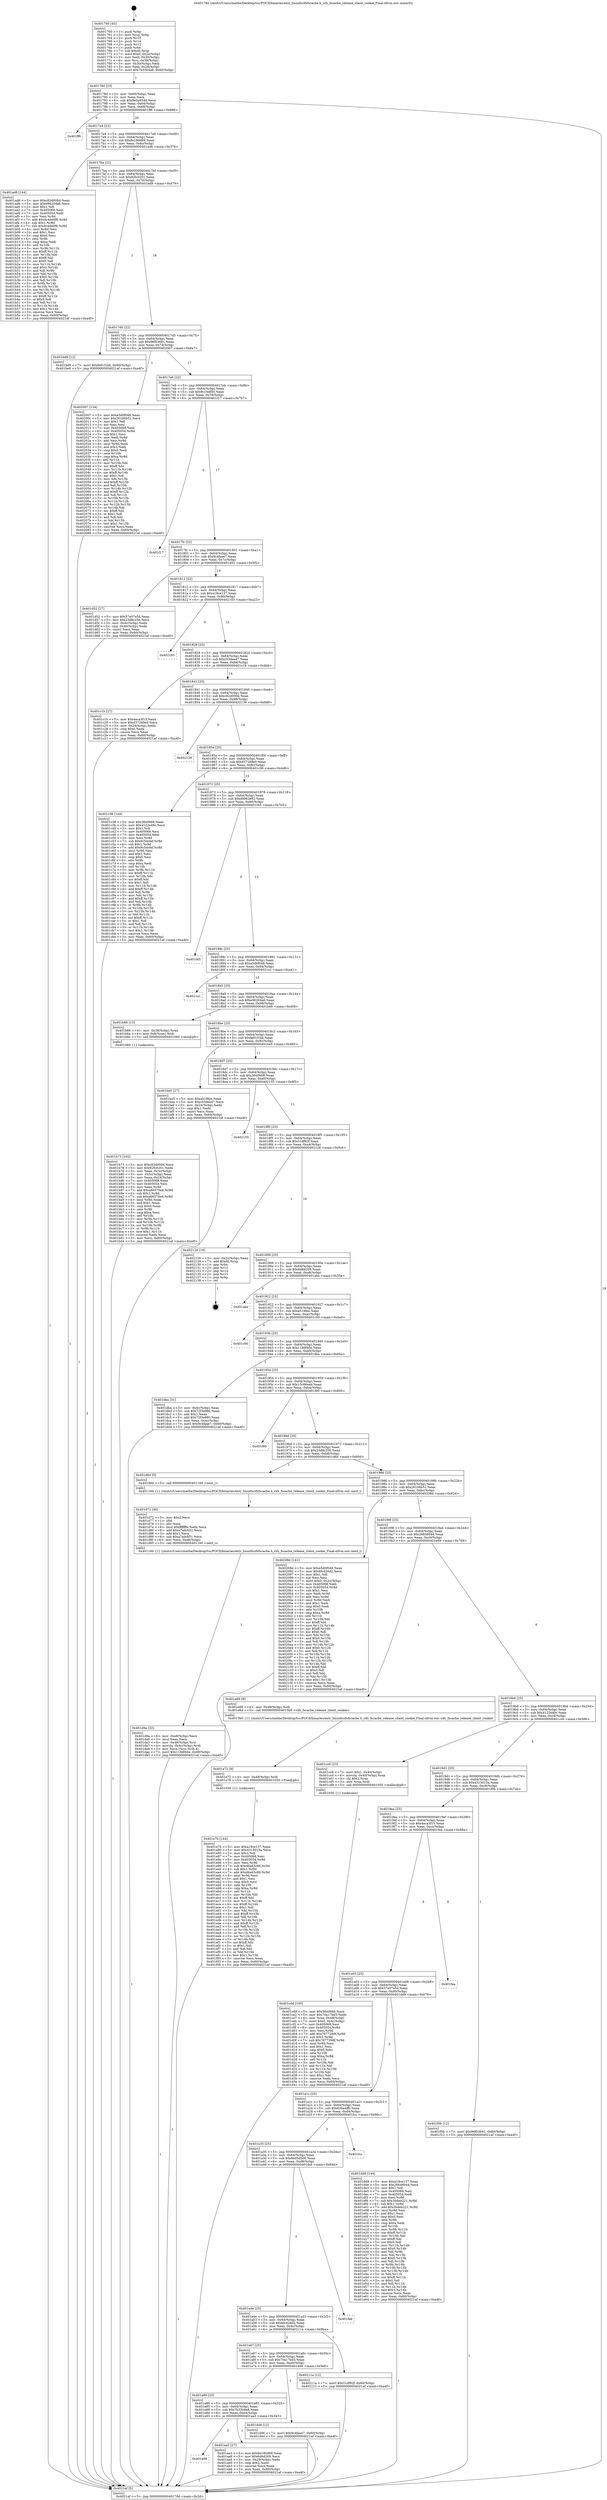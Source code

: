 digraph "0x401760" {
  label = "0x401760 (/mnt/c/Users/mathe/Desktop/tcc/POCII/binaries/extr_linuxfscifsfscache.h_cifs_fscache_release_client_cookie_Final-ollvm.out::main(0))"
  labelloc = "t"
  node[shape=record]

  Entry [label="",width=0.3,height=0.3,shape=circle,fillcolor=black,style=filled]
  "0x40178d" [label="{
     0x40178d [23]\l
     | [instrs]\l
     &nbsp;&nbsp;0x40178d \<+3\>: mov -0x60(%rbp),%eax\l
     &nbsp;&nbsp;0x401790 \<+2\>: mov %eax,%ecx\l
     &nbsp;&nbsp;0x401792 \<+6\>: sub $0x8e0a9348,%ecx\l
     &nbsp;&nbsp;0x401798 \<+3\>: mov %eax,-0x64(%rbp)\l
     &nbsp;&nbsp;0x40179b \<+3\>: mov %ecx,-0x68(%rbp)\l
     &nbsp;&nbsp;0x40179e \<+6\>: je 0000000000401ff6 \<main+0x896\>\l
  }"]
  "0x401ff6" [label="{
     0x401ff6\l
  }", style=dashed]
  "0x4017a4" [label="{
     0x4017a4 [22]\l
     | [instrs]\l
     &nbsp;&nbsp;0x4017a4 \<+5\>: jmp 00000000004017a9 \<main+0x49\>\l
     &nbsp;&nbsp;0x4017a9 \<+3\>: mov -0x64(%rbp),%eax\l
     &nbsp;&nbsp;0x4017ac \<+5\>: sub $0x8e180d69,%eax\l
     &nbsp;&nbsp;0x4017b1 \<+3\>: mov %eax,-0x6c(%rbp)\l
     &nbsp;&nbsp;0x4017b4 \<+6\>: je 0000000000401ad6 \<main+0x376\>\l
  }"]
  Exit [label="",width=0.3,height=0.3,shape=circle,fillcolor=black,style=filled,peripheries=2]
  "0x401ad6" [label="{
     0x401ad6 [144]\l
     | [instrs]\l
     &nbsp;&nbsp;0x401ad6 \<+5\>: mov $0xc82d000d,%eax\l
     &nbsp;&nbsp;0x401adb \<+5\>: mov $0xe96204a6,%ecx\l
     &nbsp;&nbsp;0x401ae0 \<+2\>: mov $0x1,%dl\l
     &nbsp;&nbsp;0x401ae2 \<+7\>: mov 0x405068,%esi\l
     &nbsp;&nbsp;0x401ae9 \<+7\>: mov 0x405054,%edi\l
     &nbsp;&nbsp;0x401af0 \<+3\>: mov %esi,%r8d\l
     &nbsp;&nbsp;0x401af3 \<+7\>: add $0x8c4de0f6,%r8d\l
     &nbsp;&nbsp;0x401afa \<+4\>: sub $0x1,%r8d\l
     &nbsp;&nbsp;0x401afe \<+7\>: sub $0x8c4de0f6,%r8d\l
     &nbsp;&nbsp;0x401b05 \<+4\>: imul %r8d,%esi\l
     &nbsp;&nbsp;0x401b09 \<+3\>: and $0x1,%esi\l
     &nbsp;&nbsp;0x401b0c \<+3\>: cmp $0x0,%esi\l
     &nbsp;&nbsp;0x401b0f \<+4\>: sete %r9b\l
     &nbsp;&nbsp;0x401b13 \<+3\>: cmp $0xa,%edi\l
     &nbsp;&nbsp;0x401b16 \<+4\>: setl %r10b\l
     &nbsp;&nbsp;0x401b1a \<+3\>: mov %r9b,%r11b\l
     &nbsp;&nbsp;0x401b1d \<+4\>: xor $0xff,%r11b\l
     &nbsp;&nbsp;0x401b21 \<+3\>: mov %r10b,%bl\l
     &nbsp;&nbsp;0x401b24 \<+3\>: xor $0xff,%bl\l
     &nbsp;&nbsp;0x401b27 \<+3\>: xor $0x0,%dl\l
     &nbsp;&nbsp;0x401b2a \<+3\>: mov %r11b,%r14b\l
     &nbsp;&nbsp;0x401b2d \<+4\>: and $0x0,%r14b\l
     &nbsp;&nbsp;0x401b31 \<+3\>: and %dl,%r9b\l
     &nbsp;&nbsp;0x401b34 \<+3\>: mov %bl,%r15b\l
     &nbsp;&nbsp;0x401b37 \<+4\>: and $0x0,%r15b\l
     &nbsp;&nbsp;0x401b3b \<+3\>: and %dl,%r10b\l
     &nbsp;&nbsp;0x401b3e \<+3\>: or %r9b,%r14b\l
     &nbsp;&nbsp;0x401b41 \<+3\>: or %r10b,%r15b\l
     &nbsp;&nbsp;0x401b44 \<+3\>: xor %r15b,%r14b\l
     &nbsp;&nbsp;0x401b47 \<+3\>: or %bl,%r11b\l
     &nbsp;&nbsp;0x401b4a \<+4\>: xor $0xff,%r11b\l
     &nbsp;&nbsp;0x401b4e \<+3\>: or $0x0,%dl\l
     &nbsp;&nbsp;0x401b51 \<+3\>: and %dl,%r11b\l
     &nbsp;&nbsp;0x401b54 \<+3\>: or %r11b,%r14b\l
     &nbsp;&nbsp;0x401b57 \<+4\>: test $0x1,%r14b\l
     &nbsp;&nbsp;0x401b5b \<+3\>: cmovne %ecx,%eax\l
     &nbsp;&nbsp;0x401b5e \<+3\>: mov %eax,-0x60(%rbp)\l
     &nbsp;&nbsp;0x401b61 \<+5\>: jmp 00000000004021af \<main+0xa4f\>\l
  }"]
  "0x4017ba" [label="{
     0x4017ba [22]\l
     | [instrs]\l
     &nbsp;&nbsp;0x4017ba \<+5\>: jmp 00000000004017bf \<main+0x5f\>\l
     &nbsp;&nbsp;0x4017bf \<+3\>: mov -0x64(%rbp),%eax\l
     &nbsp;&nbsp;0x4017c2 \<+5\>: sub $0x92fc0201,%eax\l
     &nbsp;&nbsp;0x4017c7 \<+3\>: mov %eax,-0x70(%rbp)\l
     &nbsp;&nbsp;0x4017ca \<+6\>: je 0000000000401bd9 \<main+0x479\>\l
  }"]
  "0x401e7b" [label="{
     0x401e7b [144]\l
     | [instrs]\l
     &nbsp;&nbsp;0x401e7b \<+5\>: mov $0xa19ce137,%eax\l
     &nbsp;&nbsp;0x401e80 \<+5\>: mov $0x4315015a,%ecx\l
     &nbsp;&nbsp;0x401e85 \<+2\>: mov $0x1,%dl\l
     &nbsp;&nbsp;0x401e87 \<+7\>: mov 0x405068,%esi\l
     &nbsp;&nbsp;0x401e8e \<+8\>: mov 0x405054,%r8d\l
     &nbsp;&nbsp;0x401e96 \<+3\>: mov %esi,%r9d\l
     &nbsp;&nbsp;0x401e99 \<+7\>: sub $0xd6a63c89,%r9d\l
     &nbsp;&nbsp;0x401ea0 \<+4\>: sub $0x1,%r9d\l
     &nbsp;&nbsp;0x401ea4 \<+7\>: add $0xd6a63c89,%r9d\l
     &nbsp;&nbsp;0x401eab \<+4\>: imul %r9d,%esi\l
     &nbsp;&nbsp;0x401eaf \<+3\>: and $0x1,%esi\l
     &nbsp;&nbsp;0x401eb2 \<+3\>: cmp $0x0,%esi\l
     &nbsp;&nbsp;0x401eb5 \<+4\>: sete %r10b\l
     &nbsp;&nbsp;0x401eb9 \<+4\>: cmp $0xa,%r8d\l
     &nbsp;&nbsp;0x401ebd \<+4\>: setl %r11b\l
     &nbsp;&nbsp;0x401ec1 \<+3\>: mov %r10b,%bl\l
     &nbsp;&nbsp;0x401ec4 \<+3\>: xor $0xff,%bl\l
     &nbsp;&nbsp;0x401ec7 \<+3\>: mov %r11b,%r14b\l
     &nbsp;&nbsp;0x401eca \<+4\>: xor $0xff,%r14b\l
     &nbsp;&nbsp;0x401ece \<+3\>: xor $0x1,%dl\l
     &nbsp;&nbsp;0x401ed1 \<+3\>: mov %bl,%r15b\l
     &nbsp;&nbsp;0x401ed4 \<+4\>: and $0xff,%r15b\l
     &nbsp;&nbsp;0x401ed8 \<+3\>: and %dl,%r10b\l
     &nbsp;&nbsp;0x401edb \<+3\>: mov %r14b,%r12b\l
     &nbsp;&nbsp;0x401ede \<+4\>: and $0xff,%r12b\l
     &nbsp;&nbsp;0x401ee2 \<+3\>: and %dl,%r11b\l
     &nbsp;&nbsp;0x401ee5 \<+3\>: or %r10b,%r15b\l
     &nbsp;&nbsp;0x401ee8 \<+3\>: or %r11b,%r12b\l
     &nbsp;&nbsp;0x401eeb \<+3\>: xor %r12b,%r15b\l
     &nbsp;&nbsp;0x401eee \<+3\>: or %r14b,%bl\l
     &nbsp;&nbsp;0x401ef1 \<+3\>: xor $0xff,%bl\l
     &nbsp;&nbsp;0x401ef4 \<+3\>: or $0x1,%dl\l
     &nbsp;&nbsp;0x401ef7 \<+2\>: and %dl,%bl\l
     &nbsp;&nbsp;0x401ef9 \<+3\>: or %bl,%r15b\l
     &nbsp;&nbsp;0x401efc \<+4\>: test $0x1,%r15b\l
     &nbsp;&nbsp;0x401f00 \<+3\>: cmovne %ecx,%eax\l
     &nbsp;&nbsp;0x401f03 \<+3\>: mov %eax,-0x60(%rbp)\l
     &nbsp;&nbsp;0x401f06 \<+5\>: jmp 00000000004021af \<main+0xa4f\>\l
  }"]
  "0x401bd9" [label="{
     0x401bd9 [12]\l
     | [instrs]\l
     &nbsp;&nbsp;0x401bd9 \<+7\>: movl $0xfe91f1bb,-0x60(%rbp)\l
     &nbsp;&nbsp;0x401be0 \<+5\>: jmp 00000000004021af \<main+0xa4f\>\l
  }"]
  "0x4017d0" [label="{
     0x4017d0 [22]\l
     | [instrs]\l
     &nbsp;&nbsp;0x4017d0 \<+5\>: jmp 00000000004017d5 \<main+0x75\>\l
     &nbsp;&nbsp;0x4017d5 \<+3\>: mov -0x64(%rbp),%eax\l
     &nbsp;&nbsp;0x4017d8 \<+5\>: sub $0x96f03691,%eax\l
     &nbsp;&nbsp;0x4017dd \<+3\>: mov %eax,-0x74(%rbp)\l
     &nbsp;&nbsp;0x4017e0 \<+6\>: je 0000000000402007 \<main+0x8a7\>\l
  }"]
  "0x401e72" [label="{
     0x401e72 [9]\l
     | [instrs]\l
     &nbsp;&nbsp;0x401e72 \<+4\>: mov -0x48(%rbp),%rdi\l
     &nbsp;&nbsp;0x401e76 \<+5\>: call 0000000000401030 \<free@plt\>\l
     | [calls]\l
     &nbsp;&nbsp;0x401030 \{1\} (unknown)\l
  }"]
  "0x402007" [label="{
     0x402007 [134]\l
     | [instrs]\l
     &nbsp;&nbsp;0x402007 \<+5\>: mov $0xe5d0f048,%eax\l
     &nbsp;&nbsp;0x40200c \<+5\>: mov $0x26106b51,%ecx\l
     &nbsp;&nbsp;0x402011 \<+2\>: mov $0x1,%dl\l
     &nbsp;&nbsp;0x402013 \<+2\>: xor %esi,%esi\l
     &nbsp;&nbsp;0x402015 \<+7\>: mov 0x405068,%edi\l
     &nbsp;&nbsp;0x40201c \<+8\>: mov 0x405054,%r8d\l
     &nbsp;&nbsp;0x402024 \<+3\>: sub $0x1,%esi\l
     &nbsp;&nbsp;0x402027 \<+3\>: mov %edi,%r9d\l
     &nbsp;&nbsp;0x40202a \<+3\>: add %esi,%r9d\l
     &nbsp;&nbsp;0x40202d \<+4\>: imul %r9d,%edi\l
     &nbsp;&nbsp;0x402031 \<+3\>: and $0x1,%edi\l
     &nbsp;&nbsp;0x402034 \<+3\>: cmp $0x0,%edi\l
     &nbsp;&nbsp;0x402037 \<+4\>: sete %r10b\l
     &nbsp;&nbsp;0x40203b \<+4\>: cmp $0xa,%r8d\l
     &nbsp;&nbsp;0x40203f \<+4\>: setl %r11b\l
     &nbsp;&nbsp;0x402043 \<+3\>: mov %r10b,%bl\l
     &nbsp;&nbsp;0x402046 \<+3\>: xor $0xff,%bl\l
     &nbsp;&nbsp;0x402049 \<+3\>: mov %r11b,%r14b\l
     &nbsp;&nbsp;0x40204c \<+4\>: xor $0xff,%r14b\l
     &nbsp;&nbsp;0x402050 \<+3\>: xor $0x1,%dl\l
     &nbsp;&nbsp;0x402053 \<+3\>: mov %bl,%r15b\l
     &nbsp;&nbsp;0x402056 \<+4\>: and $0xff,%r15b\l
     &nbsp;&nbsp;0x40205a \<+3\>: and %dl,%r10b\l
     &nbsp;&nbsp;0x40205d \<+3\>: mov %r14b,%r12b\l
     &nbsp;&nbsp;0x402060 \<+4\>: and $0xff,%r12b\l
     &nbsp;&nbsp;0x402064 \<+3\>: and %dl,%r11b\l
     &nbsp;&nbsp;0x402067 \<+3\>: or %r10b,%r15b\l
     &nbsp;&nbsp;0x40206a \<+3\>: or %r11b,%r12b\l
     &nbsp;&nbsp;0x40206d \<+3\>: xor %r12b,%r15b\l
     &nbsp;&nbsp;0x402070 \<+3\>: or %r14b,%bl\l
     &nbsp;&nbsp;0x402073 \<+3\>: xor $0xff,%bl\l
     &nbsp;&nbsp;0x402076 \<+3\>: or $0x1,%dl\l
     &nbsp;&nbsp;0x402079 \<+2\>: and %dl,%bl\l
     &nbsp;&nbsp;0x40207b \<+3\>: or %bl,%r15b\l
     &nbsp;&nbsp;0x40207e \<+4\>: test $0x1,%r15b\l
     &nbsp;&nbsp;0x402082 \<+3\>: cmovne %ecx,%eax\l
     &nbsp;&nbsp;0x402085 \<+3\>: mov %eax,-0x60(%rbp)\l
     &nbsp;&nbsp;0x402088 \<+5\>: jmp 00000000004021af \<main+0xa4f\>\l
  }"]
  "0x4017e6" [label="{
     0x4017e6 [22]\l
     | [instrs]\l
     &nbsp;&nbsp;0x4017e6 \<+5\>: jmp 00000000004017eb \<main+0x8b\>\l
     &nbsp;&nbsp;0x4017eb \<+3\>: mov -0x64(%rbp),%eax\l
     &nbsp;&nbsp;0x4017ee \<+5\>: sub $0x9c16df50,%eax\l
     &nbsp;&nbsp;0x4017f3 \<+3\>: mov %eax,-0x78(%rbp)\l
     &nbsp;&nbsp;0x4017f6 \<+6\>: je 0000000000401f17 \<main+0x7b7\>\l
  }"]
  "0x401d9a" [label="{
     0x401d9a [32]\l
     | [instrs]\l
     &nbsp;&nbsp;0x401d9a \<+6\>: mov -0xe8(%rbp),%ecx\l
     &nbsp;&nbsp;0x401da0 \<+3\>: imul %eax,%ecx\l
     &nbsp;&nbsp;0x401da3 \<+4\>: mov -0x48(%rbp),%rsi\l
     &nbsp;&nbsp;0x401da7 \<+4\>: movslq -0x4c(%rbp),%rdi\l
     &nbsp;&nbsp;0x401dab \<+3\>: mov %ecx,(%rsi,%rdi,4)\l
     &nbsp;&nbsp;0x401dae \<+7\>: movl $0x118df40e,-0x60(%rbp)\l
     &nbsp;&nbsp;0x401db5 \<+5\>: jmp 00000000004021af \<main+0xa4f\>\l
  }"]
  "0x401f17" [label="{
     0x401f17\l
  }", style=dashed]
  "0x4017fc" [label="{
     0x4017fc [22]\l
     | [instrs]\l
     &nbsp;&nbsp;0x4017fc \<+5\>: jmp 0000000000401801 \<main+0xa1\>\l
     &nbsp;&nbsp;0x401801 \<+3\>: mov -0x64(%rbp),%eax\l
     &nbsp;&nbsp;0x401804 \<+5\>: sub $0x9c4faae7,%eax\l
     &nbsp;&nbsp;0x401809 \<+3\>: mov %eax,-0x7c(%rbp)\l
     &nbsp;&nbsp;0x40180c \<+6\>: je 0000000000401d52 \<main+0x5f2\>\l
  }"]
  "0x401d72" [label="{
     0x401d72 [40]\l
     | [instrs]\l
     &nbsp;&nbsp;0x401d72 \<+5\>: mov $0x2,%ecx\l
     &nbsp;&nbsp;0x401d77 \<+1\>: cltd\l
     &nbsp;&nbsp;0x401d78 \<+2\>: idiv %ecx\l
     &nbsp;&nbsp;0x401d7a \<+6\>: imul $0xfffffffe,%edx,%ecx\l
     &nbsp;&nbsp;0x401d80 \<+6\>: add $0xa7adcb51,%ecx\l
     &nbsp;&nbsp;0x401d86 \<+3\>: add $0x1,%ecx\l
     &nbsp;&nbsp;0x401d89 \<+6\>: sub $0xa7adcb51,%ecx\l
     &nbsp;&nbsp;0x401d8f \<+6\>: mov %ecx,-0xe8(%rbp)\l
     &nbsp;&nbsp;0x401d95 \<+5\>: call 0000000000401160 \<next_i\>\l
     | [calls]\l
     &nbsp;&nbsp;0x401160 \{1\} (/mnt/c/Users/mathe/Desktop/tcc/POCII/binaries/extr_linuxfscifsfscache.h_cifs_fscache_release_client_cookie_Final-ollvm.out::next_i)\l
  }"]
  "0x401d52" [label="{
     0x401d52 [27]\l
     | [instrs]\l
     &nbsp;&nbsp;0x401d52 \<+5\>: mov $0x57e07e5d,%eax\l
     &nbsp;&nbsp;0x401d57 \<+5\>: mov $0x23d8c25b,%ecx\l
     &nbsp;&nbsp;0x401d5c \<+3\>: mov -0x4c(%rbp),%edx\l
     &nbsp;&nbsp;0x401d5f \<+3\>: cmp -0x40(%rbp),%edx\l
     &nbsp;&nbsp;0x401d62 \<+3\>: cmovl %ecx,%eax\l
     &nbsp;&nbsp;0x401d65 \<+3\>: mov %eax,-0x60(%rbp)\l
     &nbsp;&nbsp;0x401d68 \<+5\>: jmp 00000000004021af \<main+0xa4f\>\l
  }"]
  "0x401812" [label="{
     0x401812 [22]\l
     | [instrs]\l
     &nbsp;&nbsp;0x401812 \<+5\>: jmp 0000000000401817 \<main+0xb7\>\l
     &nbsp;&nbsp;0x401817 \<+3\>: mov -0x64(%rbp),%eax\l
     &nbsp;&nbsp;0x40181a \<+5\>: sub $0xa19ce137,%eax\l
     &nbsp;&nbsp;0x40181f \<+3\>: mov %eax,-0x80(%rbp)\l
     &nbsp;&nbsp;0x401822 \<+6\>: je 0000000000402183 \<main+0xa23\>\l
  }"]
  "0x401cdd" [label="{
     0x401cdd [105]\l
     | [instrs]\l
     &nbsp;&nbsp;0x401cdd \<+5\>: mov $0x36e0668,%ecx\l
     &nbsp;&nbsp;0x401ce2 \<+5\>: mov $0x70a17bd3,%edx\l
     &nbsp;&nbsp;0x401ce7 \<+4\>: mov %rax,-0x48(%rbp)\l
     &nbsp;&nbsp;0x401ceb \<+7\>: movl $0x0,-0x4c(%rbp)\l
     &nbsp;&nbsp;0x401cf2 \<+7\>: mov 0x405068,%esi\l
     &nbsp;&nbsp;0x401cf9 \<+8\>: mov 0x405054,%r8d\l
     &nbsp;&nbsp;0x401d01 \<+3\>: mov %esi,%r9d\l
     &nbsp;&nbsp;0x401d04 \<+7\>: add $0x7677268f,%r9d\l
     &nbsp;&nbsp;0x401d0b \<+4\>: sub $0x1,%r9d\l
     &nbsp;&nbsp;0x401d0f \<+7\>: sub $0x7677268f,%r9d\l
     &nbsp;&nbsp;0x401d16 \<+4\>: imul %r9d,%esi\l
     &nbsp;&nbsp;0x401d1a \<+3\>: and $0x1,%esi\l
     &nbsp;&nbsp;0x401d1d \<+3\>: cmp $0x0,%esi\l
     &nbsp;&nbsp;0x401d20 \<+4\>: sete %r10b\l
     &nbsp;&nbsp;0x401d24 \<+4\>: cmp $0xa,%r8d\l
     &nbsp;&nbsp;0x401d28 \<+4\>: setl %r11b\l
     &nbsp;&nbsp;0x401d2c \<+3\>: mov %r10b,%bl\l
     &nbsp;&nbsp;0x401d2f \<+3\>: and %r11b,%bl\l
     &nbsp;&nbsp;0x401d32 \<+3\>: xor %r11b,%r10b\l
     &nbsp;&nbsp;0x401d35 \<+3\>: or %r10b,%bl\l
     &nbsp;&nbsp;0x401d38 \<+3\>: test $0x1,%bl\l
     &nbsp;&nbsp;0x401d3b \<+3\>: cmovne %edx,%ecx\l
     &nbsp;&nbsp;0x401d3e \<+3\>: mov %ecx,-0x60(%rbp)\l
     &nbsp;&nbsp;0x401d41 \<+5\>: jmp 00000000004021af \<main+0xa4f\>\l
  }"]
  "0x402183" [label="{
     0x402183\l
  }", style=dashed]
  "0x401828" [label="{
     0x401828 [25]\l
     | [instrs]\l
     &nbsp;&nbsp;0x401828 \<+5\>: jmp 000000000040182d \<main+0xcd\>\l
     &nbsp;&nbsp;0x40182d \<+3\>: mov -0x64(%rbp),%eax\l
     &nbsp;&nbsp;0x401830 \<+5\>: sub $0xc03dee47,%eax\l
     &nbsp;&nbsp;0x401835 \<+6\>: mov %eax,-0x84(%rbp)\l
     &nbsp;&nbsp;0x40183b \<+6\>: je 0000000000401c1b \<main+0x4bb\>\l
  }"]
  "0x401b73" [label="{
     0x401b73 [102]\l
     | [instrs]\l
     &nbsp;&nbsp;0x401b73 \<+5\>: mov $0xc82d000d,%ecx\l
     &nbsp;&nbsp;0x401b78 \<+5\>: mov $0x92fc0201,%edx\l
     &nbsp;&nbsp;0x401b7d \<+3\>: mov %eax,-0x3c(%rbp)\l
     &nbsp;&nbsp;0x401b80 \<+3\>: mov -0x3c(%rbp),%eax\l
     &nbsp;&nbsp;0x401b83 \<+3\>: mov %eax,-0x24(%rbp)\l
     &nbsp;&nbsp;0x401b86 \<+7\>: mov 0x405068,%eax\l
     &nbsp;&nbsp;0x401b8d \<+7\>: mov 0x405054,%esi\l
     &nbsp;&nbsp;0x401b94 \<+3\>: mov %eax,%r8d\l
     &nbsp;&nbsp;0x401b97 \<+7\>: add $0xa66570e8,%r8d\l
     &nbsp;&nbsp;0x401b9e \<+4\>: sub $0x1,%r8d\l
     &nbsp;&nbsp;0x401ba2 \<+7\>: sub $0xa66570e8,%r8d\l
     &nbsp;&nbsp;0x401ba9 \<+4\>: imul %r8d,%eax\l
     &nbsp;&nbsp;0x401bad \<+3\>: and $0x1,%eax\l
     &nbsp;&nbsp;0x401bb0 \<+3\>: cmp $0x0,%eax\l
     &nbsp;&nbsp;0x401bb3 \<+4\>: sete %r9b\l
     &nbsp;&nbsp;0x401bb7 \<+3\>: cmp $0xa,%esi\l
     &nbsp;&nbsp;0x401bba \<+4\>: setl %r10b\l
     &nbsp;&nbsp;0x401bbe \<+3\>: mov %r9b,%r11b\l
     &nbsp;&nbsp;0x401bc1 \<+3\>: and %r10b,%r11b\l
     &nbsp;&nbsp;0x401bc4 \<+3\>: xor %r10b,%r9b\l
     &nbsp;&nbsp;0x401bc7 \<+3\>: or %r9b,%r11b\l
     &nbsp;&nbsp;0x401bca \<+4\>: test $0x1,%r11b\l
     &nbsp;&nbsp;0x401bce \<+3\>: cmovne %edx,%ecx\l
     &nbsp;&nbsp;0x401bd1 \<+3\>: mov %ecx,-0x60(%rbp)\l
     &nbsp;&nbsp;0x401bd4 \<+5\>: jmp 00000000004021af \<main+0xa4f\>\l
  }"]
  "0x401c1b" [label="{
     0x401c1b [27]\l
     | [instrs]\l
     &nbsp;&nbsp;0x401c1b \<+5\>: mov $0x4eca3f15,%eax\l
     &nbsp;&nbsp;0x401c20 \<+5\>: mov $0xd37269e0,%ecx\l
     &nbsp;&nbsp;0x401c25 \<+3\>: mov -0x24(%rbp),%edx\l
     &nbsp;&nbsp;0x401c28 \<+3\>: cmp $0x0,%edx\l
     &nbsp;&nbsp;0x401c2b \<+3\>: cmove %ecx,%eax\l
     &nbsp;&nbsp;0x401c2e \<+3\>: mov %eax,-0x60(%rbp)\l
     &nbsp;&nbsp;0x401c31 \<+5\>: jmp 00000000004021af \<main+0xa4f\>\l
  }"]
  "0x401841" [label="{
     0x401841 [25]\l
     | [instrs]\l
     &nbsp;&nbsp;0x401841 \<+5\>: jmp 0000000000401846 \<main+0xe6\>\l
     &nbsp;&nbsp;0x401846 \<+3\>: mov -0x64(%rbp),%eax\l
     &nbsp;&nbsp;0x401849 \<+5\>: sub $0xc82d000d,%eax\l
     &nbsp;&nbsp;0x40184e \<+6\>: mov %eax,-0x88(%rbp)\l
     &nbsp;&nbsp;0x401854 \<+6\>: je 0000000000402139 \<main+0x9d9\>\l
  }"]
  "0x401760" [label="{
     0x401760 [45]\l
     | [instrs]\l
     &nbsp;&nbsp;0x401760 \<+1\>: push %rbp\l
     &nbsp;&nbsp;0x401761 \<+3\>: mov %rsp,%rbp\l
     &nbsp;&nbsp;0x401764 \<+2\>: push %r15\l
     &nbsp;&nbsp;0x401766 \<+2\>: push %r14\l
     &nbsp;&nbsp;0x401768 \<+2\>: push %r12\l
     &nbsp;&nbsp;0x40176a \<+1\>: push %rbx\l
     &nbsp;&nbsp;0x40176b \<+7\>: sub $0xd0,%rsp\l
     &nbsp;&nbsp;0x401772 \<+7\>: movl $0x0,-0x2c(%rbp)\l
     &nbsp;&nbsp;0x401779 \<+3\>: mov %edi,-0x30(%rbp)\l
     &nbsp;&nbsp;0x40177c \<+4\>: mov %rsi,-0x38(%rbp)\l
     &nbsp;&nbsp;0x401780 \<+3\>: mov -0x30(%rbp),%edi\l
     &nbsp;&nbsp;0x401783 \<+3\>: mov %edi,-0x28(%rbp)\l
     &nbsp;&nbsp;0x401786 \<+7\>: movl $0x7b3304a8,-0x60(%rbp)\l
  }"]
  "0x402139" [label="{
     0x402139\l
  }", style=dashed]
  "0x40185a" [label="{
     0x40185a [25]\l
     | [instrs]\l
     &nbsp;&nbsp;0x40185a \<+5\>: jmp 000000000040185f \<main+0xff\>\l
     &nbsp;&nbsp;0x40185f \<+3\>: mov -0x64(%rbp),%eax\l
     &nbsp;&nbsp;0x401862 \<+5\>: sub $0xd37269e0,%eax\l
     &nbsp;&nbsp;0x401867 \<+6\>: mov %eax,-0x8c(%rbp)\l
     &nbsp;&nbsp;0x40186d \<+6\>: je 0000000000401c36 \<main+0x4d6\>\l
  }"]
  "0x4021af" [label="{
     0x4021af [5]\l
     | [instrs]\l
     &nbsp;&nbsp;0x4021af \<+5\>: jmp 000000000040178d \<main+0x2d\>\l
  }"]
  "0x401c36" [label="{
     0x401c36 [144]\l
     | [instrs]\l
     &nbsp;&nbsp;0x401c36 \<+5\>: mov $0x36e0668,%eax\l
     &nbsp;&nbsp;0x401c3b \<+5\>: mov $0x4122e49c,%ecx\l
     &nbsp;&nbsp;0x401c40 \<+2\>: mov $0x1,%dl\l
     &nbsp;&nbsp;0x401c42 \<+7\>: mov 0x405068,%esi\l
     &nbsp;&nbsp;0x401c49 \<+7\>: mov 0x405054,%edi\l
     &nbsp;&nbsp;0x401c50 \<+3\>: mov %esi,%r8d\l
     &nbsp;&nbsp;0x401c53 \<+7\>: sub $0x9c5dcfef,%r8d\l
     &nbsp;&nbsp;0x401c5a \<+4\>: sub $0x1,%r8d\l
     &nbsp;&nbsp;0x401c5e \<+7\>: add $0x9c5dcfef,%r8d\l
     &nbsp;&nbsp;0x401c65 \<+4\>: imul %r8d,%esi\l
     &nbsp;&nbsp;0x401c69 \<+3\>: and $0x1,%esi\l
     &nbsp;&nbsp;0x401c6c \<+3\>: cmp $0x0,%esi\l
     &nbsp;&nbsp;0x401c6f \<+4\>: sete %r9b\l
     &nbsp;&nbsp;0x401c73 \<+3\>: cmp $0xa,%edi\l
     &nbsp;&nbsp;0x401c76 \<+4\>: setl %r10b\l
     &nbsp;&nbsp;0x401c7a \<+3\>: mov %r9b,%r11b\l
     &nbsp;&nbsp;0x401c7d \<+4\>: xor $0xff,%r11b\l
     &nbsp;&nbsp;0x401c81 \<+3\>: mov %r10b,%bl\l
     &nbsp;&nbsp;0x401c84 \<+3\>: xor $0xff,%bl\l
     &nbsp;&nbsp;0x401c87 \<+3\>: xor $0x1,%dl\l
     &nbsp;&nbsp;0x401c8a \<+3\>: mov %r11b,%r14b\l
     &nbsp;&nbsp;0x401c8d \<+4\>: and $0xff,%r14b\l
     &nbsp;&nbsp;0x401c91 \<+3\>: and %dl,%r9b\l
     &nbsp;&nbsp;0x401c94 \<+3\>: mov %bl,%r15b\l
     &nbsp;&nbsp;0x401c97 \<+4\>: and $0xff,%r15b\l
     &nbsp;&nbsp;0x401c9b \<+3\>: and %dl,%r10b\l
     &nbsp;&nbsp;0x401c9e \<+3\>: or %r9b,%r14b\l
     &nbsp;&nbsp;0x401ca1 \<+3\>: or %r10b,%r15b\l
     &nbsp;&nbsp;0x401ca4 \<+3\>: xor %r15b,%r14b\l
     &nbsp;&nbsp;0x401ca7 \<+3\>: or %bl,%r11b\l
     &nbsp;&nbsp;0x401caa \<+4\>: xor $0xff,%r11b\l
     &nbsp;&nbsp;0x401cae \<+3\>: or $0x1,%dl\l
     &nbsp;&nbsp;0x401cb1 \<+3\>: and %dl,%r11b\l
     &nbsp;&nbsp;0x401cb4 \<+3\>: or %r11b,%r14b\l
     &nbsp;&nbsp;0x401cb7 \<+4\>: test $0x1,%r14b\l
     &nbsp;&nbsp;0x401cbb \<+3\>: cmovne %ecx,%eax\l
     &nbsp;&nbsp;0x401cbe \<+3\>: mov %eax,-0x60(%rbp)\l
     &nbsp;&nbsp;0x401cc1 \<+5\>: jmp 00000000004021af \<main+0xa4f\>\l
  }"]
  "0x401873" [label="{
     0x401873 [25]\l
     | [instrs]\l
     &nbsp;&nbsp;0x401873 \<+5\>: jmp 0000000000401878 \<main+0x118\>\l
     &nbsp;&nbsp;0x401878 \<+3\>: mov -0x64(%rbp),%eax\l
     &nbsp;&nbsp;0x40187b \<+5\>: sub $0xd9862e92,%eax\l
     &nbsp;&nbsp;0x401880 \<+6\>: mov %eax,-0x90(%rbp)\l
     &nbsp;&nbsp;0x401886 \<+6\>: je 0000000000401f45 \<main+0x7e5\>\l
  }"]
  "0x401a99" [label="{
     0x401a99\l
  }", style=dashed]
  "0x401f45" [label="{
     0x401f45\l
  }", style=dashed]
  "0x40188c" [label="{
     0x40188c [25]\l
     | [instrs]\l
     &nbsp;&nbsp;0x40188c \<+5\>: jmp 0000000000401891 \<main+0x131\>\l
     &nbsp;&nbsp;0x401891 \<+3\>: mov -0x64(%rbp),%eax\l
     &nbsp;&nbsp;0x401894 \<+5\>: sub $0xe5d0f048,%eax\l
     &nbsp;&nbsp;0x401899 \<+6\>: mov %eax,-0x94(%rbp)\l
     &nbsp;&nbsp;0x40189f \<+6\>: je 00000000004021a1 \<main+0xa41\>\l
  }"]
  "0x401aa3" [label="{
     0x401aa3 [27]\l
     | [instrs]\l
     &nbsp;&nbsp;0x401aa3 \<+5\>: mov $0x8e180d69,%eax\l
     &nbsp;&nbsp;0x401aa8 \<+5\>: mov $0x6d6d209,%ecx\l
     &nbsp;&nbsp;0x401aad \<+3\>: mov -0x28(%rbp),%edx\l
     &nbsp;&nbsp;0x401ab0 \<+3\>: cmp $0x2,%edx\l
     &nbsp;&nbsp;0x401ab3 \<+3\>: cmovne %ecx,%eax\l
     &nbsp;&nbsp;0x401ab6 \<+3\>: mov %eax,-0x60(%rbp)\l
     &nbsp;&nbsp;0x401ab9 \<+5\>: jmp 00000000004021af \<main+0xa4f\>\l
  }"]
  "0x4021a1" [label="{
     0x4021a1\l
  }", style=dashed]
  "0x4018a5" [label="{
     0x4018a5 [25]\l
     | [instrs]\l
     &nbsp;&nbsp;0x4018a5 \<+5\>: jmp 00000000004018aa \<main+0x14a\>\l
     &nbsp;&nbsp;0x4018aa \<+3\>: mov -0x64(%rbp),%eax\l
     &nbsp;&nbsp;0x4018ad \<+5\>: sub $0xe96204a6,%eax\l
     &nbsp;&nbsp;0x4018b2 \<+6\>: mov %eax,-0x98(%rbp)\l
     &nbsp;&nbsp;0x4018b8 \<+6\>: je 0000000000401b66 \<main+0x406\>\l
  }"]
  "0x401a80" [label="{
     0x401a80 [25]\l
     | [instrs]\l
     &nbsp;&nbsp;0x401a80 \<+5\>: jmp 0000000000401a85 \<main+0x325\>\l
     &nbsp;&nbsp;0x401a85 \<+3\>: mov -0x64(%rbp),%eax\l
     &nbsp;&nbsp;0x401a88 \<+5\>: sub $0x7b3304a8,%eax\l
     &nbsp;&nbsp;0x401a8d \<+6\>: mov %eax,-0xe4(%rbp)\l
     &nbsp;&nbsp;0x401a93 \<+6\>: je 0000000000401aa3 \<main+0x343\>\l
  }"]
  "0x401b66" [label="{
     0x401b66 [13]\l
     | [instrs]\l
     &nbsp;&nbsp;0x401b66 \<+4\>: mov -0x38(%rbp),%rax\l
     &nbsp;&nbsp;0x401b6a \<+4\>: mov 0x8(%rax),%rdi\l
     &nbsp;&nbsp;0x401b6e \<+5\>: call 0000000000401060 \<atoi@plt\>\l
     | [calls]\l
     &nbsp;&nbsp;0x401060 \{1\} (unknown)\l
  }"]
  "0x4018be" [label="{
     0x4018be [25]\l
     | [instrs]\l
     &nbsp;&nbsp;0x4018be \<+5\>: jmp 00000000004018c3 \<main+0x163\>\l
     &nbsp;&nbsp;0x4018c3 \<+3\>: mov -0x64(%rbp),%eax\l
     &nbsp;&nbsp;0x4018c6 \<+5\>: sub $0xfe91f1bb,%eax\l
     &nbsp;&nbsp;0x4018cb \<+6\>: mov %eax,-0x9c(%rbp)\l
     &nbsp;&nbsp;0x4018d1 \<+6\>: je 0000000000401be5 \<main+0x485\>\l
  }"]
  "0x401d46" [label="{
     0x401d46 [12]\l
     | [instrs]\l
     &nbsp;&nbsp;0x401d46 \<+7\>: movl $0x9c4faae7,-0x60(%rbp)\l
     &nbsp;&nbsp;0x401d4d \<+5\>: jmp 00000000004021af \<main+0xa4f\>\l
  }"]
  "0x401be5" [label="{
     0x401be5 [27]\l
     | [instrs]\l
     &nbsp;&nbsp;0x401be5 \<+5\>: mov $0xa519fee,%eax\l
     &nbsp;&nbsp;0x401bea \<+5\>: mov $0xc03dee47,%ecx\l
     &nbsp;&nbsp;0x401bef \<+3\>: mov -0x24(%rbp),%edx\l
     &nbsp;&nbsp;0x401bf2 \<+3\>: cmp $0x1,%edx\l
     &nbsp;&nbsp;0x401bf5 \<+3\>: cmovl %ecx,%eax\l
     &nbsp;&nbsp;0x401bf8 \<+3\>: mov %eax,-0x60(%rbp)\l
     &nbsp;&nbsp;0x401bfb \<+5\>: jmp 00000000004021af \<main+0xa4f\>\l
  }"]
  "0x4018d7" [label="{
     0x4018d7 [25]\l
     | [instrs]\l
     &nbsp;&nbsp;0x4018d7 \<+5\>: jmp 00000000004018dc \<main+0x17c\>\l
     &nbsp;&nbsp;0x4018dc \<+3\>: mov -0x64(%rbp),%eax\l
     &nbsp;&nbsp;0x4018df \<+5\>: sub $0x36e0668,%eax\l
     &nbsp;&nbsp;0x4018e4 \<+6\>: mov %eax,-0xa0(%rbp)\l
     &nbsp;&nbsp;0x4018ea \<+6\>: je 0000000000402155 \<main+0x9f5\>\l
  }"]
  "0x401a67" [label="{
     0x401a67 [25]\l
     | [instrs]\l
     &nbsp;&nbsp;0x401a67 \<+5\>: jmp 0000000000401a6c \<main+0x30c\>\l
     &nbsp;&nbsp;0x401a6c \<+3\>: mov -0x64(%rbp),%eax\l
     &nbsp;&nbsp;0x401a6f \<+5\>: sub $0x70a17bd3,%eax\l
     &nbsp;&nbsp;0x401a74 \<+6\>: mov %eax,-0xe0(%rbp)\l
     &nbsp;&nbsp;0x401a7a \<+6\>: je 0000000000401d46 \<main+0x5e6\>\l
  }"]
  "0x402155" [label="{
     0x402155\l
  }", style=dashed]
  "0x4018f0" [label="{
     0x4018f0 [25]\l
     | [instrs]\l
     &nbsp;&nbsp;0x4018f0 \<+5\>: jmp 00000000004018f5 \<main+0x195\>\l
     &nbsp;&nbsp;0x4018f5 \<+3\>: mov -0x64(%rbp),%eax\l
     &nbsp;&nbsp;0x4018f8 \<+5\>: sub $0x51df92f,%eax\l
     &nbsp;&nbsp;0x4018fd \<+6\>: mov %eax,-0xa4(%rbp)\l
     &nbsp;&nbsp;0x401903 \<+6\>: je 0000000000402126 \<main+0x9c6\>\l
  }"]
  "0x40211a" [label="{
     0x40211a [12]\l
     | [instrs]\l
     &nbsp;&nbsp;0x40211a \<+7\>: movl $0x51df92f,-0x60(%rbp)\l
     &nbsp;&nbsp;0x402121 \<+5\>: jmp 00000000004021af \<main+0xa4f\>\l
  }"]
  "0x402126" [label="{
     0x402126 [19]\l
     | [instrs]\l
     &nbsp;&nbsp;0x402126 \<+3\>: mov -0x2c(%rbp),%eax\l
     &nbsp;&nbsp;0x402129 \<+7\>: add $0xd0,%rsp\l
     &nbsp;&nbsp;0x402130 \<+1\>: pop %rbx\l
     &nbsp;&nbsp;0x402131 \<+2\>: pop %r12\l
     &nbsp;&nbsp;0x402133 \<+2\>: pop %r14\l
     &nbsp;&nbsp;0x402135 \<+2\>: pop %r15\l
     &nbsp;&nbsp;0x402137 \<+1\>: pop %rbp\l
     &nbsp;&nbsp;0x402138 \<+1\>: ret\l
  }"]
  "0x401909" [label="{
     0x401909 [25]\l
     | [instrs]\l
     &nbsp;&nbsp;0x401909 \<+5\>: jmp 000000000040190e \<main+0x1ae\>\l
     &nbsp;&nbsp;0x40190e \<+3\>: mov -0x64(%rbp),%eax\l
     &nbsp;&nbsp;0x401911 \<+5\>: sub $0x6d6d209,%eax\l
     &nbsp;&nbsp;0x401916 \<+6\>: mov %eax,-0xa8(%rbp)\l
     &nbsp;&nbsp;0x40191c \<+6\>: je 0000000000401abe \<main+0x35e\>\l
  }"]
  "0x401a4e" [label="{
     0x401a4e [25]\l
     | [instrs]\l
     &nbsp;&nbsp;0x401a4e \<+5\>: jmp 0000000000401a53 \<main+0x2f3\>\l
     &nbsp;&nbsp;0x401a53 \<+3\>: mov -0x64(%rbp),%eax\l
     &nbsp;&nbsp;0x401a56 \<+5\>: sub $0x6fcd26d2,%eax\l
     &nbsp;&nbsp;0x401a5b \<+6\>: mov %eax,-0xdc(%rbp)\l
     &nbsp;&nbsp;0x401a61 \<+6\>: je 000000000040211a \<main+0x9ba\>\l
  }"]
  "0x401abe" [label="{
     0x401abe\l
  }", style=dashed]
  "0x401922" [label="{
     0x401922 [25]\l
     | [instrs]\l
     &nbsp;&nbsp;0x401922 \<+5\>: jmp 0000000000401927 \<main+0x1c7\>\l
     &nbsp;&nbsp;0x401927 \<+3\>: mov -0x64(%rbp),%eax\l
     &nbsp;&nbsp;0x40192a \<+5\>: sub $0xa519fee,%eax\l
     &nbsp;&nbsp;0x40192f \<+6\>: mov %eax,-0xac(%rbp)\l
     &nbsp;&nbsp;0x401935 \<+6\>: je 0000000000401c00 \<main+0x4a0\>\l
  }"]
  "0x401fad" [label="{
     0x401fad\l
  }", style=dashed]
  "0x401c00" [label="{
     0x401c00\l
  }", style=dashed]
  "0x40193b" [label="{
     0x40193b [25]\l
     | [instrs]\l
     &nbsp;&nbsp;0x40193b \<+5\>: jmp 0000000000401940 \<main+0x1e0\>\l
     &nbsp;&nbsp;0x401940 \<+3\>: mov -0x64(%rbp),%eax\l
     &nbsp;&nbsp;0x401943 \<+5\>: sub $0x118df40e,%eax\l
     &nbsp;&nbsp;0x401948 \<+6\>: mov %eax,-0xb0(%rbp)\l
     &nbsp;&nbsp;0x40194e \<+6\>: je 0000000000401dba \<main+0x65a\>\l
  }"]
  "0x401a35" [label="{
     0x401a35 [25]\l
     | [instrs]\l
     &nbsp;&nbsp;0x401a35 \<+5\>: jmp 0000000000401a3a \<main+0x2da\>\l
     &nbsp;&nbsp;0x401a3a \<+3\>: mov -0x64(%rbp),%eax\l
     &nbsp;&nbsp;0x401a3d \<+5\>: sub $0x6bd5d506,%eax\l
     &nbsp;&nbsp;0x401a42 \<+6\>: mov %eax,-0xd8(%rbp)\l
     &nbsp;&nbsp;0x401a48 \<+6\>: je 0000000000401fad \<main+0x84d\>\l
  }"]
  "0x401dba" [label="{
     0x401dba [31]\l
     | [instrs]\l
     &nbsp;&nbsp;0x401dba \<+3\>: mov -0x4c(%rbp),%eax\l
     &nbsp;&nbsp;0x401dbd \<+5\>: sub $0x72f3e980,%eax\l
     &nbsp;&nbsp;0x401dc2 \<+3\>: add $0x1,%eax\l
     &nbsp;&nbsp;0x401dc5 \<+5\>: add $0x72f3e980,%eax\l
     &nbsp;&nbsp;0x401dca \<+3\>: mov %eax,-0x4c(%rbp)\l
     &nbsp;&nbsp;0x401dcd \<+7\>: movl $0x9c4faae7,-0x60(%rbp)\l
     &nbsp;&nbsp;0x401dd4 \<+5\>: jmp 00000000004021af \<main+0xa4f\>\l
  }"]
  "0x401954" [label="{
     0x401954 [25]\l
     | [instrs]\l
     &nbsp;&nbsp;0x401954 \<+5\>: jmp 0000000000401959 \<main+0x1f9\>\l
     &nbsp;&nbsp;0x401959 \<+3\>: mov -0x64(%rbp),%eax\l
     &nbsp;&nbsp;0x40195c \<+5\>: sub $0x15c86eab,%eax\l
     &nbsp;&nbsp;0x401961 \<+6\>: mov %eax,-0xb4(%rbp)\l
     &nbsp;&nbsp;0x401967 \<+6\>: je 0000000000401f60 \<main+0x800\>\l
  }"]
  "0x401fcc" [label="{
     0x401fcc\l
  }", style=dashed]
  "0x401f60" [label="{
     0x401f60\l
  }", style=dashed]
  "0x40196d" [label="{
     0x40196d [25]\l
     | [instrs]\l
     &nbsp;&nbsp;0x40196d \<+5\>: jmp 0000000000401972 \<main+0x212\>\l
     &nbsp;&nbsp;0x401972 \<+3\>: mov -0x64(%rbp),%eax\l
     &nbsp;&nbsp;0x401975 \<+5\>: sub $0x23d8c25b,%eax\l
     &nbsp;&nbsp;0x40197a \<+6\>: mov %eax,-0xb8(%rbp)\l
     &nbsp;&nbsp;0x401980 \<+6\>: je 0000000000401d6d \<main+0x60d\>\l
  }"]
  "0x401a1c" [label="{
     0x401a1c [25]\l
     | [instrs]\l
     &nbsp;&nbsp;0x401a1c \<+5\>: jmp 0000000000401a21 \<main+0x2c1\>\l
     &nbsp;&nbsp;0x401a21 \<+3\>: mov -0x64(%rbp),%eax\l
     &nbsp;&nbsp;0x401a24 \<+5\>: sub $0x636a4ff0,%eax\l
     &nbsp;&nbsp;0x401a29 \<+6\>: mov %eax,-0xd4(%rbp)\l
     &nbsp;&nbsp;0x401a2f \<+6\>: je 0000000000401fcc \<main+0x86c\>\l
  }"]
  "0x401d6d" [label="{
     0x401d6d [5]\l
     | [instrs]\l
     &nbsp;&nbsp;0x401d6d \<+5\>: call 0000000000401160 \<next_i\>\l
     | [calls]\l
     &nbsp;&nbsp;0x401160 \{1\} (/mnt/c/Users/mathe/Desktop/tcc/POCII/binaries/extr_linuxfscifsfscache.h_cifs_fscache_release_client_cookie_Final-ollvm.out::next_i)\l
  }"]
  "0x401986" [label="{
     0x401986 [25]\l
     | [instrs]\l
     &nbsp;&nbsp;0x401986 \<+5\>: jmp 000000000040198b \<main+0x22b\>\l
     &nbsp;&nbsp;0x40198b \<+3\>: mov -0x64(%rbp),%eax\l
     &nbsp;&nbsp;0x40198e \<+5\>: sub $0x26106b51,%eax\l
     &nbsp;&nbsp;0x401993 \<+6\>: mov %eax,-0xbc(%rbp)\l
     &nbsp;&nbsp;0x401999 \<+6\>: je 000000000040208d \<main+0x92d\>\l
  }"]
  "0x401dd9" [label="{
     0x401dd9 [144]\l
     | [instrs]\l
     &nbsp;&nbsp;0x401dd9 \<+5\>: mov $0xa19ce137,%eax\l
     &nbsp;&nbsp;0x401dde \<+5\>: mov $0x26648044,%ecx\l
     &nbsp;&nbsp;0x401de3 \<+2\>: mov $0x1,%dl\l
     &nbsp;&nbsp;0x401de5 \<+7\>: mov 0x405068,%esi\l
     &nbsp;&nbsp;0x401dec \<+7\>: mov 0x405054,%edi\l
     &nbsp;&nbsp;0x401df3 \<+3\>: mov %esi,%r8d\l
     &nbsp;&nbsp;0x401df6 \<+7\>: sub $0x3b4eb221,%r8d\l
     &nbsp;&nbsp;0x401dfd \<+4\>: sub $0x1,%r8d\l
     &nbsp;&nbsp;0x401e01 \<+7\>: add $0x3b4eb221,%r8d\l
     &nbsp;&nbsp;0x401e08 \<+4\>: imul %r8d,%esi\l
     &nbsp;&nbsp;0x401e0c \<+3\>: and $0x1,%esi\l
     &nbsp;&nbsp;0x401e0f \<+3\>: cmp $0x0,%esi\l
     &nbsp;&nbsp;0x401e12 \<+4\>: sete %r9b\l
     &nbsp;&nbsp;0x401e16 \<+3\>: cmp $0xa,%edi\l
     &nbsp;&nbsp;0x401e19 \<+4\>: setl %r10b\l
     &nbsp;&nbsp;0x401e1d \<+3\>: mov %r9b,%r11b\l
     &nbsp;&nbsp;0x401e20 \<+4\>: xor $0xff,%r11b\l
     &nbsp;&nbsp;0x401e24 \<+3\>: mov %r10b,%bl\l
     &nbsp;&nbsp;0x401e27 \<+3\>: xor $0xff,%bl\l
     &nbsp;&nbsp;0x401e2a \<+3\>: xor $0x0,%dl\l
     &nbsp;&nbsp;0x401e2d \<+3\>: mov %r11b,%r14b\l
     &nbsp;&nbsp;0x401e30 \<+4\>: and $0x0,%r14b\l
     &nbsp;&nbsp;0x401e34 \<+3\>: and %dl,%r9b\l
     &nbsp;&nbsp;0x401e37 \<+3\>: mov %bl,%r15b\l
     &nbsp;&nbsp;0x401e3a \<+4\>: and $0x0,%r15b\l
     &nbsp;&nbsp;0x401e3e \<+3\>: and %dl,%r10b\l
     &nbsp;&nbsp;0x401e41 \<+3\>: or %r9b,%r14b\l
     &nbsp;&nbsp;0x401e44 \<+3\>: or %r10b,%r15b\l
     &nbsp;&nbsp;0x401e47 \<+3\>: xor %r15b,%r14b\l
     &nbsp;&nbsp;0x401e4a \<+3\>: or %bl,%r11b\l
     &nbsp;&nbsp;0x401e4d \<+4\>: xor $0xff,%r11b\l
     &nbsp;&nbsp;0x401e51 \<+3\>: or $0x0,%dl\l
     &nbsp;&nbsp;0x401e54 \<+3\>: and %dl,%r11b\l
     &nbsp;&nbsp;0x401e57 \<+3\>: or %r11b,%r14b\l
     &nbsp;&nbsp;0x401e5a \<+4\>: test $0x1,%r14b\l
     &nbsp;&nbsp;0x401e5e \<+3\>: cmovne %ecx,%eax\l
     &nbsp;&nbsp;0x401e61 \<+3\>: mov %eax,-0x60(%rbp)\l
     &nbsp;&nbsp;0x401e64 \<+5\>: jmp 00000000004021af \<main+0xa4f\>\l
  }"]
  "0x40208d" [label="{
     0x40208d [141]\l
     | [instrs]\l
     &nbsp;&nbsp;0x40208d \<+5\>: mov $0xe5d0f048,%eax\l
     &nbsp;&nbsp;0x402092 \<+5\>: mov $0x6fcd26d2,%ecx\l
     &nbsp;&nbsp;0x402097 \<+2\>: mov $0x1,%dl\l
     &nbsp;&nbsp;0x402099 \<+2\>: xor %esi,%esi\l
     &nbsp;&nbsp;0x40209b \<+7\>: movl $0x0,-0x2c(%rbp)\l
     &nbsp;&nbsp;0x4020a2 \<+7\>: mov 0x405068,%edi\l
     &nbsp;&nbsp;0x4020a9 \<+8\>: mov 0x405054,%r8d\l
     &nbsp;&nbsp;0x4020b1 \<+3\>: sub $0x1,%esi\l
     &nbsp;&nbsp;0x4020b4 \<+3\>: mov %edi,%r9d\l
     &nbsp;&nbsp;0x4020b7 \<+3\>: add %esi,%r9d\l
     &nbsp;&nbsp;0x4020ba \<+4\>: imul %r9d,%edi\l
     &nbsp;&nbsp;0x4020be \<+3\>: and $0x1,%edi\l
     &nbsp;&nbsp;0x4020c1 \<+3\>: cmp $0x0,%edi\l
     &nbsp;&nbsp;0x4020c4 \<+4\>: sete %r10b\l
     &nbsp;&nbsp;0x4020c8 \<+4\>: cmp $0xa,%r8d\l
     &nbsp;&nbsp;0x4020cc \<+4\>: setl %r11b\l
     &nbsp;&nbsp;0x4020d0 \<+3\>: mov %r10b,%bl\l
     &nbsp;&nbsp;0x4020d3 \<+3\>: xor $0xff,%bl\l
     &nbsp;&nbsp;0x4020d6 \<+3\>: mov %r11b,%r14b\l
     &nbsp;&nbsp;0x4020d9 \<+4\>: xor $0xff,%r14b\l
     &nbsp;&nbsp;0x4020dd \<+3\>: xor $0x0,%dl\l
     &nbsp;&nbsp;0x4020e0 \<+3\>: mov %bl,%r15b\l
     &nbsp;&nbsp;0x4020e3 \<+4\>: and $0x0,%r15b\l
     &nbsp;&nbsp;0x4020e7 \<+3\>: and %dl,%r10b\l
     &nbsp;&nbsp;0x4020ea \<+3\>: mov %r14b,%r12b\l
     &nbsp;&nbsp;0x4020ed \<+4\>: and $0x0,%r12b\l
     &nbsp;&nbsp;0x4020f1 \<+3\>: and %dl,%r11b\l
     &nbsp;&nbsp;0x4020f4 \<+3\>: or %r10b,%r15b\l
     &nbsp;&nbsp;0x4020f7 \<+3\>: or %r11b,%r12b\l
     &nbsp;&nbsp;0x4020fa \<+3\>: xor %r12b,%r15b\l
     &nbsp;&nbsp;0x4020fd \<+3\>: or %r14b,%bl\l
     &nbsp;&nbsp;0x402100 \<+3\>: xor $0xff,%bl\l
     &nbsp;&nbsp;0x402103 \<+3\>: or $0x0,%dl\l
     &nbsp;&nbsp;0x402106 \<+2\>: and %dl,%bl\l
     &nbsp;&nbsp;0x402108 \<+3\>: or %bl,%r15b\l
     &nbsp;&nbsp;0x40210b \<+4\>: test $0x1,%r15b\l
     &nbsp;&nbsp;0x40210f \<+3\>: cmovne %ecx,%eax\l
     &nbsp;&nbsp;0x402112 \<+3\>: mov %eax,-0x60(%rbp)\l
     &nbsp;&nbsp;0x402115 \<+5\>: jmp 00000000004021af \<main+0xa4f\>\l
  }"]
  "0x40199f" [label="{
     0x40199f [25]\l
     | [instrs]\l
     &nbsp;&nbsp;0x40199f \<+5\>: jmp 00000000004019a4 \<main+0x244\>\l
     &nbsp;&nbsp;0x4019a4 \<+3\>: mov -0x64(%rbp),%eax\l
     &nbsp;&nbsp;0x4019a7 \<+5\>: sub $0x26648044,%eax\l
     &nbsp;&nbsp;0x4019ac \<+6\>: mov %eax,-0xc0(%rbp)\l
     &nbsp;&nbsp;0x4019b2 \<+6\>: je 0000000000401e69 \<main+0x709\>\l
  }"]
  "0x401a03" [label="{
     0x401a03 [25]\l
     | [instrs]\l
     &nbsp;&nbsp;0x401a03 \<+5\>: jmp 0000000000401a08 \<main+0x2a8\>\l
     &nbsp;&nbsp;0x401a08 \<+3\>: mov -0x64(%rbp),%eax\l
     &nbsp;&nbsp;0x401a0b \<+5\>: sub $0x57e07e5d,%eax\l
     &nbsp;&nbsp;0x401a10 \<+6\>: mov %eax,-0xd0(%rbp)\l
     &nbsp;&nbsp;0x401a16 \<+6\>: je 0000000000401dd9 \<main+0x679\>\l
  }"]
  "0x401e69" [label="{
     0x401e69 [9]\l
     | [instrs]\l
     &nbsp;&nbsp;0x401e69 \<+4\>: mov -0x48(%rbp),%rdi\l
     &nbsp;&nbsp;0x401e6d \<+5\>: call 00000000004015b0 \<cifs_fscache_release_client_cookie\>\l
     | [calls]\l
     &nbsp;&nbsp;0x4015b0 \{1\} (/mnt/c/Users/mathe/Desktop/tcc/POCII/binaries/extr_linuxfscifsfscache.h_cifs_fscache_release_client_cookie_Final-ollvm.out::cifs_fscache_release_client_cookie)\l
  }"]
  "0x4019b8" [label="{
     0x4019b8 [25]\l
     | [instrs]\l
     &nbsp;&nbsp;0x4019b8 \<+5\>: jmp 00000000004019bd \<main+0x25d\>\l
     &nbsp;&nbsp;0x4019bd \<+3\>: mov -0x64(%rbp),%eax\l
     &nbsp;&nbsp;0x4019c0 \<+5\>: sub $0x4122e49c,%eax\l
     &nbsp;&nbsp;0x4019c5 \<+6\>: mov %eax,-0xc4(%rbp)\l
     &nbsp;&nbsp;0x4019cb \<+6\>: je 0000000000401cc6 \<main+0x566\>\l
  }"]
  "0x401fea" [label="{
     0x401fea\l
  }", style=dashed]
  "0x401cc6" [label="{
     0x401cc6 [23]\l
     | [instrs]\l
     &nbsp;&nbsp;0x401cc6 \<+7\>: movl $0x1,-0x40(%rbp)\l
     &nbsp;&nbsp;0x401ccd \<+4\>: movslq -0x40(%rbp),%rax\l
     &nbsp;&nbsp;0x401cd1 \<+4\>: shl $0x2,%rax\l
     &nbsp;&nbsp;0x401cd5 \<+3\>: mov %rax,%rdi\l
     &nbsp;&nbsp;0x401cd8 \<+5\>: call 0000000000401050 \<malloc@plt\>\l
     | [calls]\l
     &nbsp;&nbsp;0x401050 \{1\} (unknown)\l
  }"]
  "0x4019d1" [label="{
     0x4019d1 [25]\l
     | [instrs]\l
     &nbsp;&nbsp;0x4019d1 \<+5\>: jmp 00000000004019d6 \<main+0x276\>\l
     &nbsp;&nbsp;0x4019d6 \<+3\>: mov -0x64(%rbp),%eax\l
     &nbsp;&nbsp;0x4019d9 \<+5\>: sub $0x4315015a,%eax\l
     &nbsp;&nbsp;0x4019de \<+6\>: mov %eax,-0xc8(%rbp)\l
     &nbsp;&nbsp;0x4019e4 \<+6\>: je 0000000000401f0b \<main+0x7ab\>\l
  }"]
  "0x4019ea" [label="{
     0x4019ea [25]\l
     | [instrs]\l
     &nbsp;&nbsp;0x4019ea \<+5\>: jmp 00000000004019ef \<main+0x28f\>\l
     &nbsp;&nbsp;0x4019ef \<+3\>: mov -0x64(%rbp),%eax\l
     &nbsp;&nbsp;0x4019f2 \<+5\>: sub $0x4eca3f15,%eax\l
     &nbsp;&nbsp;0x4019f7 \<+6\>: mov %eax,-0xcc(%rbp)\l
     &nbsp;&nbsp;0x4019fd \<+6\>: je 0000000000401fea \<main+0x88a\>\l
  }"]
  "0x401f0b" [label="{
     0x401f0b [12]\l
     | [instrs]\l
     &nbsp;&nbsp;0x401f0b \<+7\>: movl $0x96f03691,-0x60(%rbp)\l
     &nbsp;&nbsp;0x401f12 \<+5\>: jmp 00000000004021af \<main+0xa4f\>\l
  }"]
  Entry -> "0x401760" [label=" 1"]
  "0x40178d" -> "0x401ff6" [label=" 0"]
  "0x40178d" -> "0x4017a4" [label=" 20"]
  "0x402126" -> Exit [label=" 1"]
  "0x4017a4" -> "0x401ad6" [label=" 1"]
  "0x4017a4" -> "0x4017ba" [label=" 19"]
  "0x40211a" -> "0x4021af" [label=" 1"]
  "0x4017ba" -> "0x401bd9" [label=" 1"]
  "0x4017ba" -> "0x4017d0" [label=" 18"]
  "0x40208d" -> "0x4021af" [label=" 1"]
  "0x4017d0" -> "0x402007" [label=" 1"]
  "0x4017d0" -> "0x4017e6" [label=" 17"]
  "0x402007" -> "0x4021af" [label=" 1"]
  "0x4017e6" -> "0x401f17" [label=" 0"]
  "0x4017e6" -> "0x4017fc" [label=" 17"]
  "0x401f0b" -> "0x4021af" [label=" 1"]
  "0x4017fc" -> "0x401d52" [label=" 2"]
  "0x4017fc" -> "0x401812" [label=" 15"]
  "0x401e7b" -> "0x4021af" [label=" 1"]
  "0x401812" -> "0x402183" [label=" 0"]
  "0x401812" -> "0x401828" [label=" 15"]
  "0x401e72" -> "0x401e7b" [label=" 1"]
  "0x401828" -> "0x401c1b" [label=" 1"]
  "0x401828" -> "0x401841" [label=" 14"]
  "0x401e69" -> "0x401e72" [label=" 1"]
  "0x401841" -> "0x402139" [label=" 0"]
  "0x401841" -> "0x40185a" [label=" 14"]
  "0x401dd9" -> "0x4021af" [label=" 1"]
  "0x40185a" -> "0x401c36" [label=" 1"]
  "0x40185a" -> "0x401873" [label=" 13"]
  "0x401dba" -> "0x4021af" [label=" 1"]
  "0x401873" -> "0x401f45" [label=" 0"]
  "0x401873" -> "0x40188c" [label=" 13"]
  "0x401d9a" -> "0x4021af" [label=" 1"]
  "0x40188c" -> "0x4021a1" [label=" 0"]
  "0x40188c" -> "0x4018a5" [label=" 13"]
  "0x401d72" -> "0x401d9a" [label=" 1"]
  "0x4018a5" -> "0x401b66" [label=" 1"]
  "0x4018a5" -> "0x4018be" [label=" 12"]
  "0x401d52" -> "0x4021af" [label=" 2"]
  "0x4018be" -> "0x401be5" [label=" 1"]
  "0x4018be" -> "0x4018d7" [label=" 11"]
  "0x401d46" -> "0x4021af" [label=" 1"]
  "0x4018d7" -> "0x402155" [label=" 0"]
  "0x4018d7" -> "0x4018f0" [label=" 11"]
  "0x401cc6" -> "0x401cdd" [label=" 1"]
  "0x4018f0" -> "0x402126" [label=" 1"]
  "0x4018f0" -> "0x401909" [label=" 10"]
  "0x401c36" -> "0x4021af" [label=" 1"]
  "0x401909" -> "0x401abe" [label=" 0"]
  "0x401909" -> "0x401922" [label=" 10"]
  "0x401be5" -> "0x4021af" [label=" 1"]
  "0x401922" -> "0x401c00" [label=" 0"]
  "0x401922" -> "0x40193b" [label=" 10"]
  "0x401bd9" -> "0x4021af" [label=" 1"]
  "0x40193b" -> "0x401dba" [label=" 1"]
  "0x40193b" -> "0x401954" [label=" 9"]
  "0x401b66" -> "0x401b73" [label=" 1"]
  "0x401954" -> "0x401f60" [label=" 0"]
  "0x401954" -> "0x40196d" [label=" 9"]
  "0x401ad6" -> "0x4021af" [label=" 1"]
  "0x40196d" -> "0x401d6d" [label=" 1"]
  "0x40196d" -> "0x401986" [label=" 8"]
  "0x401760" -> "0x40178d" [label=" 1"]
  "0x401986" -> "0x40208d" [label=" 1"]
  "0x401986" -> "0x40199f" [label=" 7"]
  "0x401aa3" -> "0x4021af" [label=" 1"]
  "0x40199f" -> "0x401e69" [label=" 1"]
  "0x40199f" -> "0x4019b8" [label=" 6"]
  "0x401a80" -> "0x401aa3" [label=" 1"]
  "0x4019b8" -> "0x401cc6" [label=" 1"]
  "0x4019b8" -> "0x4019d1" [label=" 5"]
  "0x401d6d" -> "0x401d72" [label=" 1"]
  "0x4019d1" -> "0x401f0b" [label=" 1"]
  "0x4019d1" -> "0x4019ea" [label=" 4"]
  "0x401a67" -> "0x401a80" [label=" 1"]
  "0x4019ea" -> "0x401fea" [label=" 0"]
  "0x4019ea" -> "0x401a03" [label=" 4"]
  "0x401a80" -> "0x401a99" [label=" 0"]
  "0x401a03" -> "0x401dd9" [label=" 1"]
  "0x401a03" -> "0x401a1c" [label=" 3"]
  "0x4021af" -> "0x40178d" [label=" 19"]
  "0x401a1c" -> "0x401fcc" [label=" 0"]
  "0x401a1c" -> "0x401a35" [label=" 3"]
  "0x401b73" -> "0x4021af" [label=" 1"]
  "0x401a35" -> "0x401fad" [label=" 0"]
  "0x401a35" -> "0x401a4e" [label=" 3"]
  "0x401c1b" -> "0x4021af" [label=" 1"]
  "0x401a4e" -> "0x40211a" [label=" 1"]
  "0x401a4e" -> "0x401a67" [label=" 2"]
  "0x401cdd" -> "0x4021af" [label=" 1"]
  "0x401a67" -> "0x401d46" [label=" 1"]
}
